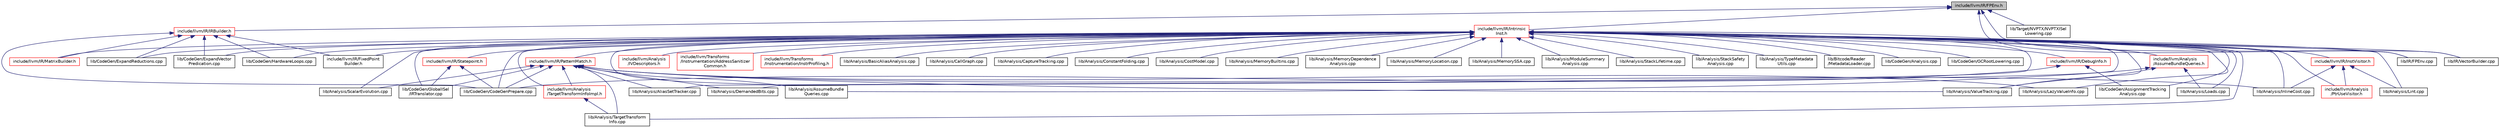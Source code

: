digraph "include/llvm/IR/FPEnv.h"
{
 // LATEX_PDF_SIZE
  bgcolor="transparent";
  edge [fontname="Helvetica",fontsize="10",labelfontname="Helvetica",labelfontsize="10"];
  node [fontname="Helvetica",fontsize="10",shape=record];
  Node1 [label="include/llvm/IR/FPEnv.h",height=0.2,width=0.4,color="black", fillcolor="grey75", style="filled", fontcolor="black",tooltip=" "];
  Node1 -> Node2 [dir="back",color="midnightblue",fontsize="10",style="solid",fontname="Helvetica"];
  Node2 [label="include/llvm/IR/Intrinsic\lInst.h",height=0.2,width=0.4,color="red",URL="$IntrinsicInst_8h.html",tooltip=" "];
  Node2 -> Node3 [dir="back",color="midnightblue",fontsize="10",style="solid",fontname="Helvetica"];
  Node3 [label="include/llvm/Analysis\l/AssumeBundleQueries.h",height=0.2,width=0.4,color="red",URL="$AssumeBundleQueries_8h.html",tooltip=" "];
  Node3 -> Node24 [dir="back",color="midnightblue",fontsize="10",style="solid",fontname="Helvetica"];
  Node24 [label="lib/Analysis/AssumeBundle\lQueries.cpp",height=0.2,width=0.4,color="black",URL="$AssumeBundleQueries_8cpp.html",tooltip=" "];
  Node3 -> Node26 [dir="back",color="midnightblue",fontsize="10",style="solid",fontname="Helvetica"];
  Node26 [label="lib/Analysis/Loads.cpp",height=0.2,width=0.4,color="black",URL="$Loads_8cpp.html",tooltip=" "];
  Node3 -> Node27 [dir="back",color="midnightblue",fontsize="10",style="solid",fontname="Helvetica"];
  Node27 [label="lib/Analysis/ValueTracking.cpp",height=0.2,width=0.4,color="black",URL="$ValueTracking_8cpp.html",tooltip=" "];
  Node2 -> Node29 [dir="back",color="midnightblue",fontsize="10",style="solid",fontname="Helvetica"];
  Node29 [label="include/llvm/Analysis\l/IVDescriptors.h",height=0.2,width=0.4,color="red",URL="$IVDescriptors_8h.html",tooltip=" "];
  Node2 -> Node123 [dir="back",color="midnightblue",fontsize="10",style="solid",fontname="Helvetica"];
  Node123 [label="include/llvm/Analysis\l/PtrUseVisitor.h",height=0.2,width=0.4,color="red",URL="$PtrUseVisitor_8h.html",tooltip=" "];
  Node2 -> Node127 [dir="back",color="midnightblue",fontsize="10",style="solid",fontname="Helvetica"];
  Node127 [label="include/llvm/Analysis\l/TargetTransformInfoImpl.h",height=0.2,width=0.4,color="red",URL="$TargetTransformInfoImpl_8h.html",tooltip=" "];
  Node127 -> Node175 [dir="back",color="midnightblue",fontsize="10",style="solid",fontname="Helvetica"];
  Node175 [label="lib/Analysis/TargetTransform\lInfo.cpp",height=0.2,width=0.4,color="black",URL="$TargetTransformInfo_8cpp.html",tooltip=" "];
  Node2 -> Node176 [dir="back",color="midnightblue",fontsize="10",style="solid",fontname="Helvetica"];
  Node176 [label="include/llvm/IR/DebugInfo.h",height=0.2,width=0.4,color="red",URL="$IR_2DebugInfo_8h.html",tooltip=" "];
  Node176 -> Node195 [dir="back",color="midnightblue",fontsize="10",style="solid",fontname="Helvetica"];
  Node195 [label="lib/CodeGen/AssignmentTracking\lAnalysis.cpp",height=0.2,width=0.4,color="black",URL="$AssignmentTrackingAnalysis_8cpp.html",tooltip=" "];
  Node176 -> Node196 [dir="back",color="midnightblue",fontsize="10",style="solid",fontname="Helvetica"];
  Node196 [label="lib/CodeGen/CodeGenPrepare.cpp",height=0.2,width=0.4,color="black",URL="$CodeGenPrepare_8cpp.html",tooltip=" "];
  Node2 -> Node230 [dir="back",color="midnightblue",fontsize="10",style="solid",fontname="Helvetica"];
  Node230 [label="include/llvm/IR/FixedPoint\lBuilder.h",height=0.2,width=0.4,color="black",URL="$FixedPointBuilder_8h.html",tooltip=" "];
  Node2 -> Node231 [dir="back",color="midnightblue",fontsize="10",style="solid",fontname="Helvetica"];
  Node231 [label="include/llvm/IR/InstVisitor.h",height=0.2,width=0.4,color="red",URL="$InstVisitor_8h.html",tooltip=" "];
  Node231 -> Node123 [dir="back",color="midnightblue",fontsize="10",style="solid",fontname="Helvetica"];
  Node231 -> Node244 [dir="back",color="midnightblue",fontsize="10",style="solid",fontname="Helvetica"];
  Node244 [label="lib/Analysis/InlineCost.cpp",height=0.2,width=0.4,color="black",URL="$InlineCost_8cpp.html",tooltip=" "];
  Node231 -> Node256 [dir="back",color="midnightblue",fontsize="10",style="solid",fontname="Helvetica"];
  Node256 [label="lib/Analysis/Lint.cpp",height=0.2,width=0.4,color="black",URL="$Lint_8cpp.html",tooltip=" "];
  Node2 -> Node288 [dir="back",color="midnightblue",fontsize="10",style="solid",fontname="Helvetica"];
  Node288 [label="include/llvm/IR/MatrixBuilder.h",height=0.2,width=0.4,color="red",URL="$MatrixBuilder_8h.html",tooltip=" "];
  Node2 -> Node289 [dir="back",color="midnightblue",fontsize="10",style="solid",fontname="Helvetica"];
  Node289 [label="include/llvm/IR/PatternMatch.h",height=0.2,width=0.4,color="red",URL="$PatternMatch_8h.html",tooltip=" "];
  Node289 -> Node127 [dir="back",color="midnightblue",fontsize="10",style="solid",fontname="Helvetica"];
  Node289 -> Node1067 [dir="back",color="midnightblue",fontsize="10",style="solid",fontname="Helvetica"];
  Node1067 [label="lib/Analysis/AliasSetTracker.cpp",height=0.2,width=0.4,color="black",URL="$AliasSetTracker_8cpp.html",tooltip=" "];
  Node289 -> Node24 [dir="back",color="midnightblue",fontsize="10",style="solid",fontname="Helvetica"];
  Node289 -> Node1069 [dir="back",color="midnightblue",fontsize="10",style="solid",fontname="Helvetica"];
  Node1069 [label="lib/Analysis/DemandedBits.cpp",height=0.2,width=0.4,color="black",URL="$DemandedBits_8cpp.html",tooltip=" "];
  Node289 -> Node244 [dir="back",color="midnightblue",fontsize="10",style="solid",fontname="Helvetica"];
  Node289 -> Node299 [dir="back",color="midnightblue",fontsize="10",style="solid",fontname="Helvetica"];
  Node299 [label="lib/Analysis/LazyValueInfo.cpp",height=0.2,width=0.4,color="black",URL="$LazyValueInfo_8cpp.html",tooltip=" "];
  Node289 -> Node302 [dir="back",color="midnightblue",fontsize="10",style="solid",fontname="Helvetica"];
  Node302 [label="lib/Analysis/ScalarEvolution.cpp",height=0.2,width=0.4,color="black",URL="$ScalarEvolution_8cpp.html",tooltip=" "];
  Node289 -> Node175 [dir="back",color="midnightblue",fontsize="10",style="solid",fontname="Helvetica"];
  Node289 -> Node27 [dir="back",color="midnightblue",fontsize="10",style="solid",fontname="Helvetica"];
  Node289 -> Node196 [dir="back",color="midnightblue",fontsize="10",style="solid",fontname="Helvetica"];
  Node289 -> Node412 [dir="back",color="midnightblue",fontsize="10",style="solid",fontname="Helvetica"];
  Node412 [label="lib/CodeGen/GlobalISel\l/IRTranslator.cpp",height=0.2,width=0.4,color="black",URL="$IRTranslator_8cpp.html",tooltip=" "];
  Node2 -> Node1093 [dir="back",color="midnightblue",fontsize="10",style="solid",fontname="Helvetica"];
  Node1093 [label="include/llvm/IR/Statepoint.h",height=0.2,width=0.4,color="red",URL="$Statepoint_8h.html",tooltip=" "];
  Node1093 -> Node196 [dir="back",color="midnightblue",fontsize="10",style="solid",fontname="Helvetica"];
  Node1093 -> Node412 [dir="back",color="midnightblue",fontsize="10",style="solid",fontname="Helvetica"];
  Node2 -> Node1102 [dir="back",color="midnightblue",fontsize="10",style="solid",fontname="Helvetica"];
  Node1102 [label="include/llvm/Transforms\l/Instrumentation/AddressSanitizer\lCommon.h",height=0.2,width=0.4,color="red",URL="$AddressSanitizerCommon_8h.html",tooltip=" "];
  Node2 -> Node1104 [dir="back",color="midnightblue",fontsize="10",style="solid",fontname="Helvetica"];
  Node1104 [label="include/llvm/Transforms\l/Instrumentation/InstrProfiling.h",height=0.2,width=0.4,color="red",URL="$InstrProfiling_8h.html",tooltip=" "];
  Node2 -> Node1067 [dir="back",color="midnightblue",fontsize="10",style="solid",fontname="Helvetica"];
  Node2 -> Node24 [dir="back",color="midnightblue",fontsize="10",style="solid",fontname="Helvetica"];
  Node2 -> Node242 [dir="back",color="midnightblue",fontsize="10",style="solid",fontname="Helvetica"];
  Node242 [label="lib/Analysis/BasicAliasAnalysis.cpp",height=0.2,width=0.4,color="black",URL="$BasicAliasAnalysis_8cpp.html",tooltip=" "];
  Node2 -> Node1106 [dir="back",color="midnightblue",fontsize="10",style="solid",fontname="Helvetica"];
  Node1106 [label="lib/Analysis/CallGraph.cpp",height=0.2,width=0.4,color="black",URL="$CallGraph_8cpp.html",tooltip=" "];
  Node2 -> Node1107 [dir="back",color="midnightblue",fontsize="10",style="solid",fontname="Helvetica"];
  Node1107 [label="lib/Analysis/CaptureTracking.cpp",height=0.2,width=0.4,color="black",URL="$CaptureTracking_8cpp.html",tooltip=" "];
  Node2 -> Node1108 [dir="back",color="midnightblue",fontsize="10",style="solid",fontname="Helvetica"];
  Node1108 [label="lib/Analysis/ConstantFolding.cpp",height=0.2,width=0.4,color="black",URL="$ConstantFolding_8cpp.html",tooltip=" "];
  Node2 -> Node1109 [dir="back",color="midnightblue",fontsize="10",style="solid",fontname="Helvetica"];
  Node1109 [label="lib/Analysis/CostModel.cpp",height=0.2,width=0.4,color="black",URL="$CostModel_8cpp.html",tooltip=" "];
  Node2 -> Node1069 [dir="back",color="midnightblue",fontsize="10",style="solid",fontname="Helvetica"];
  Node2 -> Node244 [dir="back",color="midnightblue",fontsize="10",style="solid",fontname="Helvetica"];
  Node2 -> Node299 [dir="back",color="midnightblue",fontsize="10",style="solid",fontname="Helvetica"];
  Node2 -> Node256 [dir="back",color="midnightblue",fontsize="10",style="solid",fontname="Helvetica"];
  Node2 -> Node26 [dir="back",color="midnightblue",fontsize="10",style="solid",fontname="Helvetica"];
  Node2 -> Node246 [dir="back",color="midnightblue",fontsize="10",style="solid",fontname="Helvetica"];
  Node246 [label="lib/Analysis/MemoryBuiltins.cpp",height=0.2,width=0.4,color="black",URL="$MemoryBuiltins_8cpp.html",tooltip=" "];
  Node2 -> Node247 [dir="back",color="midnightblue",fontsize="10",style="solid",fontname="Helvetica"];
  Node247 [label="lib/Analysis/MemoryDependence\lAnalysis.cpp",height=0.2,width=0.4,color="black",URL="$MemoryDependenceAnalysis_8cpp.html",tooltip=" "];
  Node2 -> Node1110 [dir="back",color="midnightblue",fontsize="10",style="solid",fontname="Helvetica"];
  Node1110 [label="lib/Analysis/MemoryLocation.cpp",height=0.2,width=0.4,color="black",URL="$MemoryLocation_8cpp.html",tooltip=" "];
  Node2 -> Node1111 [dir="back",color="midnightblue",fontsize="10",style="solid",fontname="Helvetica"];
  Node1111 [label="lib/Analysis/MemorySSA.cpp",height=0.2,width=0.4,color="black",URL="$MemorySSA_8cpp.html",tooltip=" "];
  Node2 -> Node1112 [dir="back",color="midnightblue",fontsize="10",style="solid",fontname="Helvetica"];
  Node1112 [label="lib/Analysis/ModuleSummary\lAnalysis.cpp",height=0.2,width=0.4,color="black",URL="$ModuleSummaryAnalysis_8cpp.html",tooltip=" "];
  Node2 -> Node302 [dir="back",color="midnightblue",fontsize="10",style="solid",fontname="Helvetica"];
  Node2 -> Node1113 [dir="back",color="midnightblue",fontsize="10",style="solid",fontname="Helvetica"];
  Node1113 [label="lib/Analysis/StackLifetime.cpp",height=0.2,width=0.4,color="black",URL="$StackLifetime_8cpp.html",tooltip=" "];
  Node2 -> Node1114 [dir="back",color="midnightblue",fontsize="10",style="solid",fontname="Helvetica"];
  Node1114 [label="lib/Analysis/StackSafety\lAnalysis.cpp",height=0.2,width=0.4,color="black",URL="$StackSafetyAnalysis_8cpp.html",tooltip=" "];
  Node2 -> Node175 [dir="back",color="midnightblue",fontsize="10",style="solid",fontname="Helvetica"];
  Node2 -> Node1115 [dir="back",color="midnightblue",fontsize="10",style="solid",fontname="Helvetica"];
  Node1115 [label="lib/Analysis/TypeMetadata\lUtils.cpp",height=0.2,width=0.4,color="black",URL="$TypeMetadataUtils_8cpp.html",tooltip=" "];
  Node2 -> Node27 [dir="back",color="midnightblue",fontsize="10",style="solid",fontname="Helvetica"];
  Node2 -> Node1116 [dir="back",color="midnightblue",fontsize="10",style="solid",fontname="Helvetica"];
  Node1116 [label="lib/Bitcode/Reader\l/MetadataLoader.cpp",height=0.2,width=0.4,color="black",URL="$MetadataLoader_8cpp.html",tooltip=" "];
  Node2 -> Node398 [dir="back",color="midnightblue",fontsize="10",style="solid",fontname="Helvetica"];
  Node398 [label="lib/CodeGen/Analysis.cpp",height=0.2,width=0.4,color="black",URL="$CodeGen_2Analysis_8cpp.html",tooltip=" "];
  Node2 -> Node195 [dir="back",color="midnightblue",fontsize="10",style="solid",fontname="Helvetica"];
  Node2 -> Node196 [dir="back",color="midnightblue",fontsize="10",style="solid",fontname="Helvetica"];
  Node2 -> Node91 [dir="back",color="midnightblue",fontsize="10",style="solid",fontname="Helvetica"];
  Node91 [label="lib/CodeGen/ExpandReductions.cpp",height=0.2,width=0.4,color="black",URL="$ExpandReductions_8cpp.html",tooltip=" "];
  Node2 -> Node1117 [dir="back",color="midnightblue",fontsize="10",style="solid",fontname="Helvetica"];
  Node1117 [label="lib/CodeGen/ExpandVector\lPredication.cpp",height=0.2,width=0.4,color="black",URL="$ExpandVectorPredication_8cpp.html",tooltip=" "];
  Node2 -> Node1118 [dir="back",color="midnightblue",fontsize="10",style="solid",fontname="Helvetica"];
  Node1118 [label="lib/CodeGen/GCRootLowering.cpp",height=0.2,width=0.4,color="black",URL="$GCRootLowering_8cpp.html",tooltip=" "];
  Node2 -> Node412 [dir="back",color="midnightblue",fontsize="10",style="solid",fontname="Helvetica"];
  Node2 -> Node92 [dir="back",color="midnightblue",fontsize="10",style="solid",fontname="Helvetica"];
  Node92 [label="lib/CodeGen/HardwareLoops.cpp",height=0.2,width=0.4,color="black",URL="$HardwareLoops_8cpp.html",tooltip=" "];
  Node2 -> Node1128 [dir="back",color="midnightblue",fontsize="10",style="solid",fontname="Helvetica"];
  Node1128 [label="lib/IR/FPEnv.cpp",height=0.2,width=0.4,color="black",URL="$FPEnv_8cpp.html",tooltip=" "];
  Node2 -> Node1133 [dir="back",color="midnightblue",fontsize="10",style="solid",fontname="Helvetica"];
  Node1133 [label="lib/IR/VectorBuilder.cpp",height=0.2,width=0.4,color="black",URL="$VectorBuilder_8cpp.html",tooltip=" "];
  Node1 -> Node1196 [dir="back",color="midnightblue",fontsize="10",style="solid",fontname="Helvetica"];
  Node1196 [label="include/llvm/IR/IRBuilder.h",height=0.2,width=0.4,color="red",URL="$IRBuilder_8h.html",tooltip=" "];
  Node1196 -> Node230 [dir="back",color="midnightblue",fontsize="10",style="solid",fontname="Helvetica"];
  Node1196 -> Node288 [dir="back",color="midnightblue",fontsize="10",style="solid",fontname="Helvetica"];
  Node1196 -> Node196 [dir="back",color="midnightblue",fontsize="10",style="solid",fontname="Helvetica"];
  Node1196 -> Node91 [dir="back",color="midnightblue",fontsize="10",style="solid",fontname="Helvetica"];
  Node1196 -> Node1117 [dir="back",color="midnightblue",fontsize="10",style="solid",fontname="Helvetica"];
  Node1196 -> Node92 [dir="back",color="midnightblue",fontsize="10",style="solid",fontname="Helvetica"];
  Node1 -> Node1128 [dir="back",color="midnightblue",fontsize="10",style="solid",fontname="Helvetica"];
  Node1 -> Node1133 [dir="back",color="midnightblue",fontsize="10",style="solid",fontname="Helvetica"];
  Node1 -> Node829 [dir="back",color="midnightblue",fontsize="10",style="solid",fontname="Helvetica"];
  Node829 [label="lib/Target/NVPTX/NVPTXISel\lLowering.cpp",height=0.2,width=0.4,color="black",URL="$NVPTXISelLowering_8cpp.html",tooltip=" "];
}

